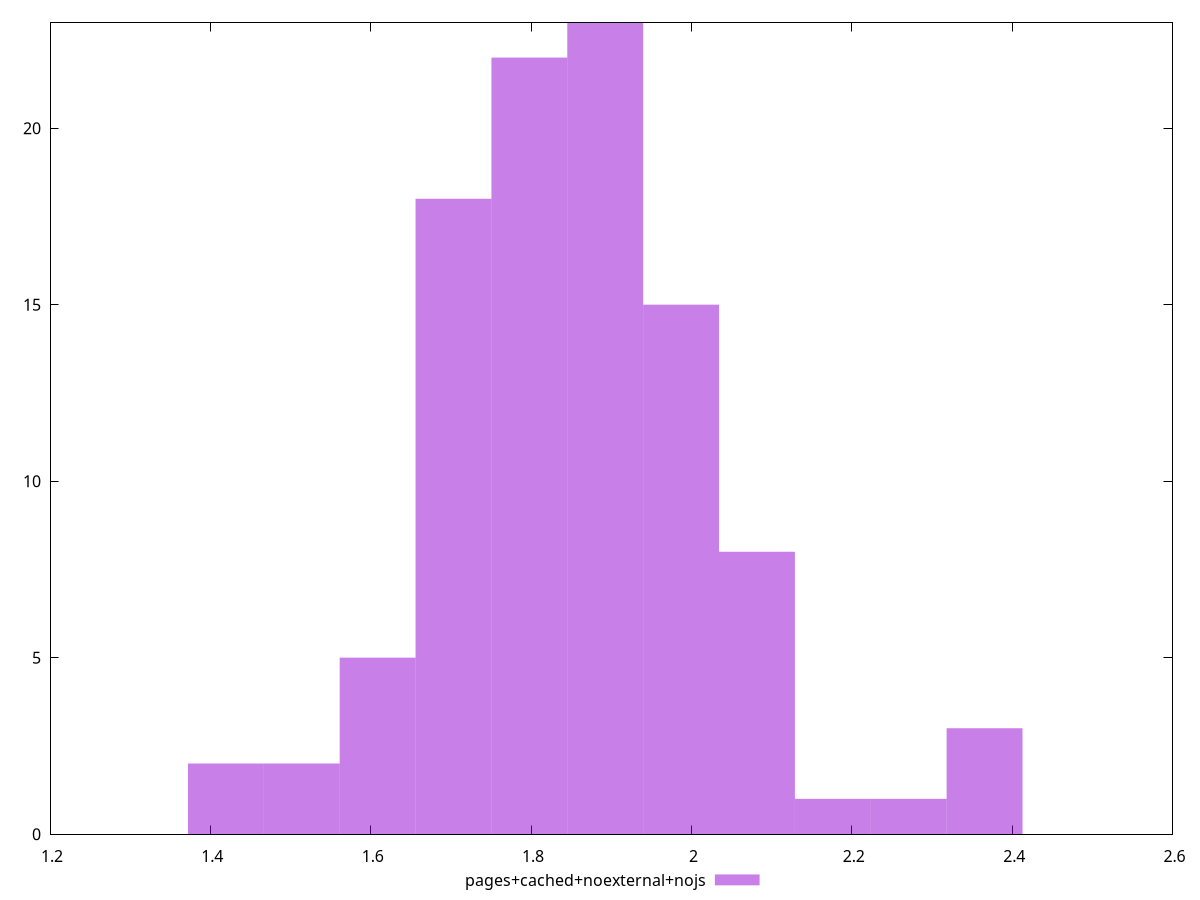 $_pagesCachedNoexternalNojs <<EOF
1.5139867689243398 2
1.4193625958665685 2
1.7032351150398823 18
2.0817318072709674 8
1.987107634213196 15
1.8924834611554249 23
2.1763559803287387 1
1.7978592880976536 22
1.608610941982111 5
2.3656043264442808 3
2.2709801533865095 1
EOF
set key outside below
set terminal pngcairo
set output "report_00006_2020-11-02T20-21-41.718Z/server-response-time/pages+cached+noexternal+nojs//raw_hist.png"
set yrange [0:23]
set boxwidth 0.09462417305777124
set style fill transparent solid 0.5 noborder
plot $_pagesCachedNoexternalNojs title "pages+cached+noexternal+nojs" with boxes ,